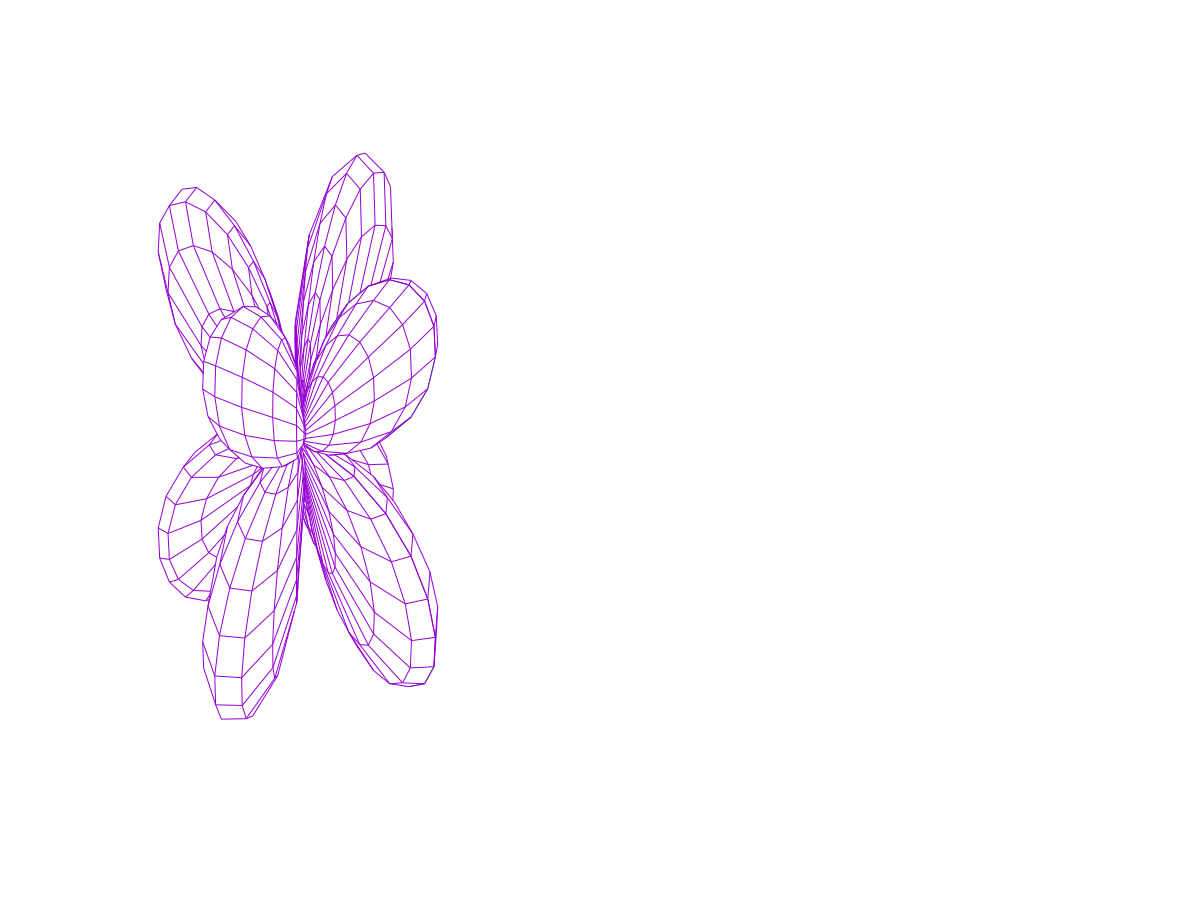 #!/usr/local/bin/gnuplot -persist
#
#
#    	G N U P L O T
#    	Version 5.4 patchlevel 1    last modified 2020-12-01
#
#    	Copyright (C) 1986-1993, 1998, 2004, 2007-2020
#    	Thomas Williams, Colin Kelley and many others
#
#    	gnuplot home:     http://www.gnuplot.info
#    	faq, bugs, etc:   type "help FAQ"
#    	immediate help:   type "help"  (plot window: hit 'h')
# set terminal x11
# set output

set border 0
unset key
unset xtics
unset ytics
unset ztics
set size .5,1.0
set isosample 60,60
set hidden3d

set parametric
set urange [0:pi]
set vrange [0:2*pi]
set isosample 36,36
set ticslevel 0
# set size 0.65,1.0

Y(u,v)=0.25*sqrt(105/2*pi)*cos(2*v)*sin(u)**2*cos(u)
Fx(u,v)=sin(u)*cos(v)*abs(Y(u,v))
Fy(u,v)=sin(u)*sin(v)*abs(Y(u,v))
Fz(u,v)=cos(u)*abs(Y(u,v))

splot Fx(u,v),Fy(u,v),Fz(u,v)